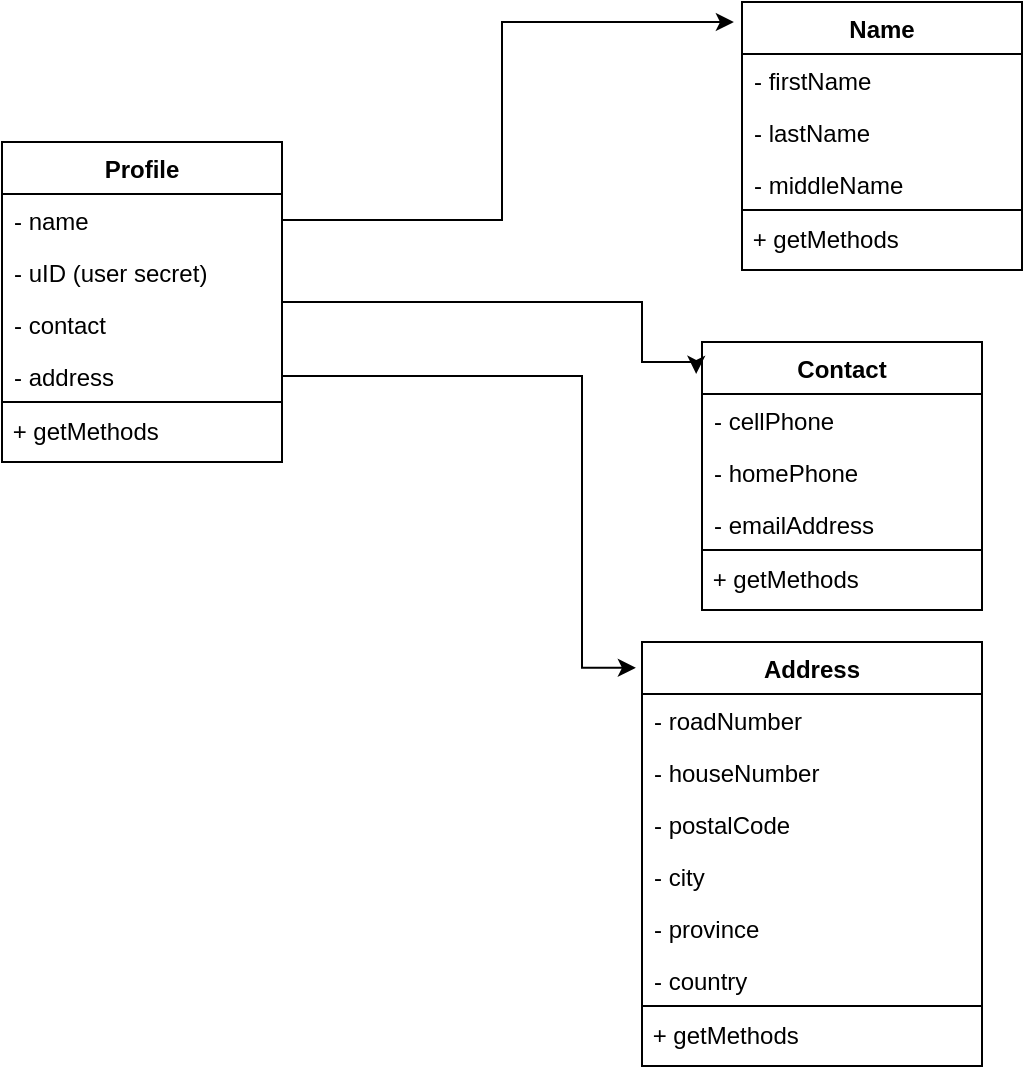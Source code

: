 <mxfile version="14.4.3" type="device"><diagram id="C5RBs43oDa-KdzZeNtuy" name="Page-1"><mxGraphModel dx="1422" dy="705" grid="1" gridSize="10" guides="1" tooltips="1" connect="1" arrows="1" fold="1" page="1" pageScale="1" pageWidth="827" pageHeight="1169" math="0" shadow="0"><root><mxCell id="WIyWlLk6GJQsqaUBKTNV-0"/><mxCell id="WIyWlLk6GJQsqaUBKTNV-1" parent="WIyWlLk6GJQsqaUBKTNV-0"/><mxCell id="VwKW9IniHj0d-VxkI70E-76" style="edgeStyle=orthogonalEdgeStyle;rounded=0;orthogonalLoop=1;jettySize=auto;html=1;entryX=-0.018;entryY=0.061;entryDx=0;entryDy=0;entryPerimeter=0;" parent="WIyWlLk6GJQsqaUBKTNV-1" source="VwKW9IniHj0d-VxkI70E-51" target="VwKW9IniHj0d-VxkI70E-53" edge="1"><mxGeometry relative="1" as="geometry"><Array as="points"><mxPoint x="420" y="337"/><mxPoint x="420" y="483"/></Array></mxGeometry></mxCell><mxCell id="VwKW9IniHj0d-VxkI70E-78" style="edgeStyle=orthogonalEdgeStyle;rounded=0;orthogonalLoop=1;jettySize=auto;html=1;exitX=1;exitY=0.5;exitDx=0;exitDy=0;entryX=-0.021;entryY=0.119;entryDx=0;entryDy=0;entryPerimeter=0;" parent="WIyWlLk6GJQsqaUBKTNV-1" source="qwpwPyihkJet6LN5ztiV-0" target="VwKW9IniHj0d-VxkI70E-62" edge="1"><mxGeometry relative="1" as="geometry"><mxPoint x="470" y="370" as="targetPoint"/><Array as="points"><mxPoint x="270" y="300"/><mxPoint x="450" y="300"/><mxPoint x="450" y="330"/><mxPoint x="477" y="330"/></Array></mxGeometry></mxCell><mxCell id="VwKW9IniHj0d-VxkI70E-110" style="edgeStyle=orthogonalEdgeStyle;rounded=0;orthogonalLoop=1;jettySize=auto;html=1;exitX=0.25;exitY=0;exitDx=0;exitDy=0;" parent="WIyWlLk6GJQsqaUBKTNV-1" edge="1"><mxGeometry relative="1" as="geometry"><Array as="points"><mxPoint x="398" y="370"/><mxPoint x="398" y="340"/><mxPoint x="140" y="340"/></Array><mxPoint x="200" y="961" as="targetPoint"/></mxGeometry></mxCell><mxCell id="VwKW9IniHj0d-VxkI70E-53" value="Address" style="swimlane;fontStyle=1;childLayout=stackLayout;horizontal=1;startSize=26;fillColor=none;horizontalStack=0;resizeParent=1;resizeParentMax=0;resizeLast=0;collapsible=1;marginBottom=0;" parent="WIyWlLk6GJQsqaUBKTNV-1" vertex="1"><mxGeometry x="450" y="470" width="170" height="212" as="geometry"><mxRectangle x="283" y="260" width="80" height="26" as="alternateBounds"/></mxGeometry></mxCell><mxCell id="VwKW9IniHj0d-VxkI70E-55" value="- roadNumber" style="text;strokeColor=none;fillColor=none;align=left;verticalAlign=top;spacingLeft=4;spacingRight=4;overflow=hidden;rotatable=0;points=[[0,0.5],[1,0.5]];portConstraint=eastwest;" parent="VwKW9IniHj0d-VxkI70E-53" vertex="1"><mxGeometry y="26" width="170" height="26" as="geometry"/></mxCell><mxCell id="VwKW9IniHj0d-VxkI70E-54" value="- houseNumber" style="text;strokeColor=none;fillColor=none;align=left;verticalAlign=top;spacingLeft=4;spacingRight=4;overflow=hidden;rotatable=0;points=[[0,0.5],[1,0.5]];portConstraint=eastwest;" parent="VwKW9IniHj0d-VxkI70E-53" vertex="1"><mxGeometry y="52" width="170" height="26" as="geometry"/></mxCell><mxCell id="VwKW9IniHj0d-VxkI70E-56" value="- postalCode" style="text;strokeColor=none;fillColor=none;align=left;verticalAlign=top;spacingLeft=4;spacingRight=4;overflow=hidden;rotatable=0;points=[[0,0.5],[1,0.5]];portConstraint=eastwest;" parent="VwKW9IniHj0d-VxkI70E-53" vertex="1"><mxGeometry y="78" width="170" height="26" as="geometry"/></mxCell><mxCell id="VwKW9IniHj0d-VxkI70E-58" value="- city" style="text;strokeColor=none;fillColor=none;align=left;verticalAlign=top;spacingLeft=4;spacingRight=4;overflow=hidden;rotatable=0;points=[[0,0.5],[1,0.5]];portConstraint=eastwest;" parent="VwKW9IniHj0d-VxkI70E-53" vertex="1"><mxGeometry y="104" width="170" height="26" as="geometry"/></mxCell><mxCell id="VwKW9IniHj0d-VxkI70E-59" value="- province" style="text;strokeColor=none;fillColor=none;align=left;verticalAlign=top;spacingLeft=4;spacingRight=4;overflow=hidden;rotatable=0;points=[[0,0.5],[1,0.5]];portConstraint=eastwest;" parent="VwKW9IniHj0d-VxkI70E-53" vertex="1"><mxGeometry y="130" width="170" height="26" as="geometry"/></mxCell><mxCell id="VwKW9IniHj0d-VxkI70E-61" value="- country" style="text;strokeColor=none;fillColor=none;align=left;verticalAlign=top;spacingLeft=4;spacingRight=4;overflow=hidden;rotatable=0;points=[[0,0.5],[1,0.5]];portConstraint=eastwest;" parent="VwKW9IniHj0d-VxkI70E-53" vertex="1"><mxGeometry y="156" width="170" height="26" as="geometry"/></mxCell><mxCell id="TY8Dr--123c3xqK96usP-4" value="&amp;nbsp;+ getMethods" style="rounded=0;whiteSpace=wrap;html=1;align=left;" parent="VwKW9IniHj0d-VxkI70E-53" vertex="1"><mxGeometry y="182" width="170" height="30" as="geometry"/></mxCell><mxCell id="VwKW9IniHj0d-VxkI70E-62" value="Contact" style="swimlane;fontStyle=1;childLayout=stackLayout;horizontal=1;startSize=26;fillColor=none;horizontalStack=0;resizeParent=1;resizeParentMax=0;resizeLast=0;collapsible=1;marginBottom=0;" parent="WIyWlLk6GJQsqaUBKTNV-1" vertex="1"><mxGeometry x="480" y="320" width="140" height="134" as="geometry"><mxRectangle x="307" y="40" width="70" height="26" as="alternateBounds"/></mxGeometry></mxCell><mxCell id="VwKW9IniHj0d-VxkI70E-63" value="- cellPhone" style="text;strokeColor=none;fillColor=none;align=left;verticalAlign=top;spacingLeft=4;spacingRight=4;overflow=hidden;rotatable=0;points=[[0,0.5],[1,0.5]];portConstraint=eastwest;" parent="VwKW9IniHj0d-VxkI70E-62" vertex="1"><mxGeometry y="26" width="140" height="26" as="geometry"/></mxCell><mxCell id="VwKW9IniHj0d-VxkI70E-64" value="- homePhone" style="text;strokeColor=none;fillColor=none;align=left;verticalAlign=top;spacingLeft=4;spacingRight=4;overflow=hidden;rotatable=0;points=[[0,0.5],[1,0.5]];portConstraint=eastwest;" parent="VwKW9IniHj0d-VxkI70E-62" vertex="1"><mxGeometry y="52" width="140" height="26" as="geometry"/></mxCell><mxCell id="VwKW9IniHj0d-VxkI70E-65" value="- emailAddress" style="text;strokeColor=none;fillColor=none;align=left;verticalAlign=top;spacingLeft=4;spacingRight=4;overflow=hidden;rotatable=0;points=[[0,0.5],[1,0.5]];portConstraint=eastwest;" parent="VwKW9IniHj0d-VxkI70E-62" vertex="1"><mxGeometry y="78" width="140" height="26" as="geometry"/></mxCell><mxCell id="TY8Dr--123c3xqK96usP-3" value="&amp;nbsp;+ getMethods" style="rounded=0;whiteSpace=wrap;html=1;align=left;" parent="VwKW9IniHj0d-VxkI70E-62" vertex="1"><mxGeometry y="104" width="140" height="30" as="geometry"/></mxCell><mxCell id="VwKW9IniHj0d-VxkI70E-42" value="Profile" style="swimlane;fontStyle=1;childLayout=stackLayout;horizontal=1;startSize=26;fillColor=none;horizontalStack=0;resizeParent=1;resizeParentMax=0;resizeLast=0;collapsible=1;marginBottom=0;" parent="WIyWlLk6GJQsqaUBKTNV-1" vertex="1"><mxGeometry x="130" y="220" width="140" height="160" as="geometry"><mxRectangle x="469" y="144" width="60" height="26" as="alternateBounds"/></mxGeometry></mxCell><mxCell id="VwKW9IniHj0d-VxkI70E-43" value="- name" style="text;strokeColor=none;fillColor=none;align=left;verticalAlign=top;spacingLeft=4;spacingRight=4;overflow=hidden;rotatable=0;points=[[0,0.5],[1,0.5]];portConstraint=eastwest;" parent="VwKW9IniHj0d-VxkI70E-42" vertex="1"><mxGeometry y="26" width="140" height="26" as="geometry"/></mxCell><mxCell id="VwKW9IniHj0d-VxkI70E-52" value="- uID (user secret)" style="text;strokeColor=none;fillColor=none;align=left;verticalAlign=top;spacingLeft=4;spacingRight=4;overflow=hidden;rotatable=0;points=[[0,0.5],[1,0.5]];portConstraint=eastwest;" parent="VwKW9IniHj0d-VxkI70E-42" vertex="1"><mxGeometry y="52" width="140" height="26" as="geometry"/></mxCell><mxCell id="qwpwPyihkJet6LN5ztiV-0" value="- contact" style="text;strokeColor=none;fillColor=none;align=left;verticalAlign=top;spacingLeft=4;spacingRight=4;overflow=hidden;rotatable=0;points=[[0,0.5],[1,0.5]];portConstraint=eastwest;" parent="VwKW9IniHj0d-VxkI70E-42" vertex="1"><mxGeometry y="78" width="140" height="26" as="geometry"/></mxCell><mxCell id="VwKW9IniHj0d-VxkI70E-51" value="- address" style="text;strokeColor=none;fillColor=none;align=left;verticalAlign=top;spacingLeft=4;spacingRight=4;overflow=hidden;rotatable=0;points=[[0,0.5],[1,0.5]];portConstraint=eastwest;" parent="VwKW9IniHj0d-VxkI70E-42" vertex="1"><mxGeometry y="104" width="140" height="26" as="geometry"/></mxCell><mxCell id="TY8Dr--123c3xqK96usP-1" value="&amp;nbsp;+ getMethods" style="rounded=0;whiteSpace=wrap;html=1;align=left;" parent="VwKW9IniHj0d-VxkI70E-42" vertex="1"><mxGeometry y="130" width="140" height="30" as="geometry"/></mxCell><mxCell id="qwpwPyihkJet6LN5ztiV-1" value="Name" style="swimlane;fontStyle=1;childLayout=stackLayout;horizontal=1;startSize=26;fillColor=none;horizontalStack=0;resizeParent=1;resizeParentMax=0;resizeLast=0;collapsible=1;marginBottom=0;" parent="WIyWlLk6GJQsqaUBKTNV-1" vertex="1"><mxGeometry x="500" y="150" width="140" height="134" as="geometry"><mxRectangle x="307" y="40" width="70" height="26" as="alternateBounds"/></mxGeometry></mxCell><mxCell id="qwpwPyihkJet6LN5ztiV-2" value="- firstName" style="text;strokeColor=none;fillColor=none;align=left;verticalAlign=top;spacingLeft=4;spacingRight=4;overflow=hidden;rotatable=0;points=[[0,0.5],[1,0.5]];portConstraint=eastwest;" parent="qwpwPyihkJet6LN5ztiV-1" vertex="1"><mxGeometry y="26" width="140" height="26" as="geometry"/></mxCell><mxCell id="qwpwPyihkJet6LN5ztiV-3" value="- lastName" style="text;strokeColor=none;fillColor=none;align=left;verticalAlign=top;spacingLeft=4;spacingRight=4;overflow=hidden;rotatable=0;points=[[0,0.5],[1,0.5]];portConstraint=eastwest;" parent="qwpwPyihkJet6LN5ztiV-1" vertex="1"><mxGeometry y="52" width="140" height="26" as="geometry"/></mxCell><mxCell id="qwpwPyihkJet6LN5ztiV-4" value="- middleName" style="text;strokeColor=none;fillColor=none;align=left;verticalAlign=top;spacingLeft=4;spacingRight=4;overflow=hidden;rotatable=0;points=[[0,0.5],[1,0.5]];portConstraint=eastwest;" parent="qwpwPyihkJet6LN5ztiV-1" vertex="1"><mxGeometry y="78" width="140" height="26" as="geometry"/></mxCell><mxCell id="TY8Dr--123c3xqK96usP-2" value="&amp;nbsp;+ getMethods" style="rounded=0;whiteSpace=wrap;html=1;align=left;" parent="qwpwPyihkJet6LN5ztiV-1" vertex="1"><mxGeometry y="104" width="140" height="30" as="geometry"/></mxCell><mxCell id="qwpwPyihkJet6LN5ztiV-5" value="" style="endArrow=classic;html=1;exitX=1;exitY=0.5;exitDx=0;exitDy=0;rounded=0;entryX=-0.029;entryY=0.075;entryDx=0;entryDy=0;entryPerimeter=0;" parent="WIyWlLk6GJQsqaUBKTNV-1" source="VwKW9IniHj0d-VxkI70E-43" target="qwpwPyihkJet6LN5ztiV-1" edge="1"><mxGeometry width="50" height="50" relative="1" as="geometry"><mxPoint x="380" y="200" as="sourcePoint"/><mxPoint x="496" y="169" as="targetPoint"/><Array as="points"><mxPoint x="380" y="259"/><mxPoint x="380" y="160"/></Array></mxGeometry></mxCell><mxCell id="qwpwPyihkJet6LN5ztiV-67" style="edgeStyle=orthogonalEdgeStyle;rounded=0;orthogonalLoop=1;jettySize=auto;html=1;exitX=0.25;exitY=0;exitDx=0;exitDy=0;" parent="WIyWlLk6GJQsqaUBKTNV-1" edge="1"><mxGeometry relative="1" as="geometry"><Array as="points"><mxPoint x="1158" y="500"/><mxPoint x="1158" y="470"/><mxPoint x="900" y="470"/></Array><mxPoint x="960" y="1091" as="targetPoint"/></mxGeometry></mxCell></root></mxGraphModel></diagram></mxfile>